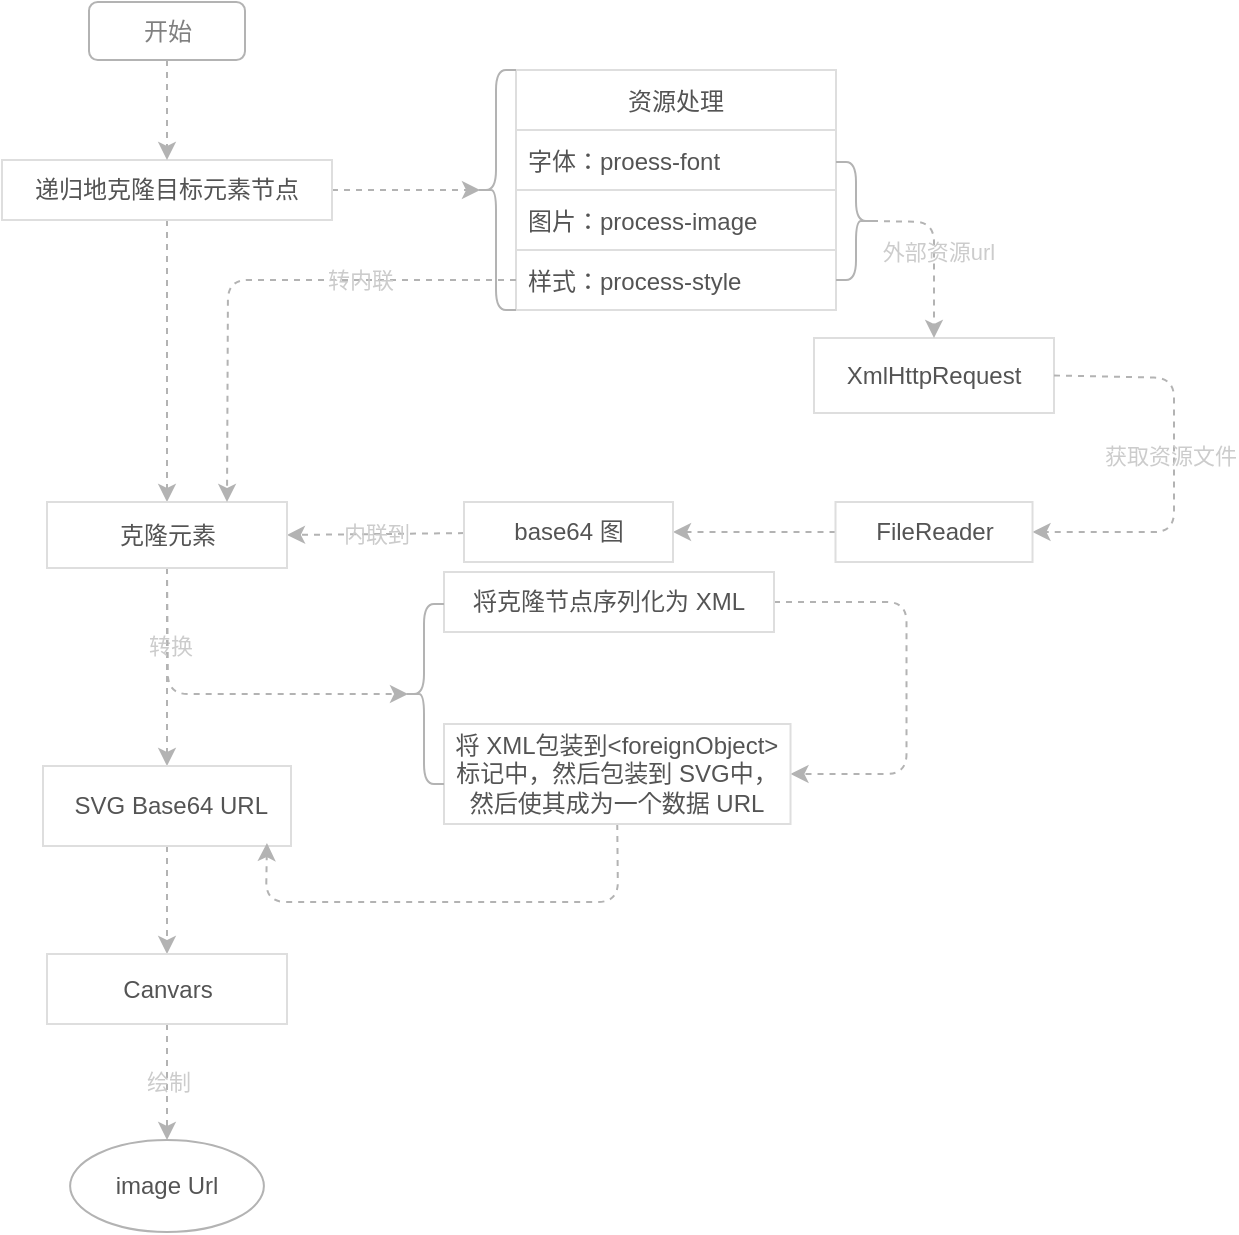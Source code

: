 <mxfile>
    <diagram id="GuzQfGuWI9vkjRt0VNdA" name="第 1 页">
        <mxGraphModel dx="982" dy="451" grid="0" gridSize="10" guides="1" tooltips="1" connect="1" arrows="1" fold="1" page="1" pageScale="1" pageWidth="1169" pageHeight="827" background="#FFFFFF" math="0" shadow="0">
            <root>
                <mxCell id="0"/>
                <mxCell id="1" parent="0"/>
                <mxCell id="82" style="edgeStyle=none;html=1;shadow=0;labelBackgroundColor=none;fontColor=#FF9999;strokeColor=#B3B3B3;entryX=0.1;entryY=0.5;entryDx=0;entryDy=0;entryPerimeter=0;dashed=1;" edge="1" parent="1" source="3" target="86">
                    <mxGeometry relative="1" as="geometry">
                        <mxPoint x="418" y="115" as="targetPoint"/>
                    </mxGeometry>
                </mxCell>
                <mxCell id="85" value="" style="edgeStyle=none;html=1;shadow=0;labelBackgroundColor=none;fontColor=#FF9999;strokeColor=#B3B3B3;dashed=1;" edge="1" parent="1" source="3" target="84">
                    <mxGeometry relative="1" as="geometry"/>
                </mxCell>
                <mxCell id="3" value="递归地克隆目标元素节点" style="rounded=0;whiteSpace=wrap;fillColor=#FFFFFF;strokeColor=#DEDEDE;fontColor=#545454;shadow=0;gradientColor=none;imageAspect=1;" parent="1" vertex="1">
                    <mxGeometry x="220" y="100" width="165" height="30" as="geometry"/>
                </mxCell>
                <mxCell id="28" value="" style="edgeStyle=none;html=1;strokeColor=#B3B3B3;entryX=0.5;entryY=0;entryDx=0;entryDy=0;shadow=0;exitX=0.5;exitY=1;exitDx=0;exitDy=0;dashed=1;" parent="1" source="84" target="15" edge="1">
                    <mxGeometry relative="1" as="geometry">
                        <mxPoint x="306" y="274" as="sourcePoint"/>
                    </mxGeometry>
                </mxCell>
                <mxCell id="108" value="转换" style="edgeLabel;html=1;align=center;verticalAlign=middle;resizable=0;points=[];fontColor=#CCCCCC;labelBackgroundColor=none;" vertex="1" connectable="0" parent="28">
                    <mxGeometry x="-0.22" y="1" relative="1" as="geometry">
                        <mxPoint as="offset"/>
                    </mxGeometry>
                </mxCell>
                <mxCell id="111" value="&lt;div style=&quot;color: rgb(212 , 212 , 212) ; font-family: &amp;#34;menlo&amp;#34; , &amp;#34;monaco&amp;#34; , &amp;#34;courier new&amp;#34; , monospace ; font-size: 12px ; line-height: 18px&quot;&gt;&lt;br&gt;&lt;/div&gt;" style="edgeStyle=none;html=1;shadow=0;labelBackgroundColor=none;fontColor=#FF9999;strokeColor=#B3B3B3;dashed=1;" edge="1" parent="1" source="15" target="110">
                    <mxGeometry relative="1" as="geometry"/>
                </mxCell>
                <mxCell id="113" style="edgeStyle=none;html=1;exitX=0.5;exitY=1;exitDx=0;exitDy=0;entryX=0.1;entryY=0.5;entryDx=0;entryDy=0;entryPerimeter=0;shadow=0;labelBackgroundColor=none;fontColor=#FF9999;strokeColor=#B3B3B3;dashed=1;" edge="1" parent="1" source="84" target="41">
                    <mxGeometry relative="1" as="geometry">
                        <Array as="points">
                            <mxPoint x="303" y="367"/>
                        </Array>
                    </mxGeometry>
                </mxCell>
                <mxCell id="15" value="&amp;nbsp;SVG Base64 URL" style="rounded=0;whiteSpace=wrap;fillColor=#FFFFFF;strokeColor=#DEDEDE;fontColor=#545454;html=1;shadow=0;" parent="1" vertex="1">
                    <mxGeometry x="240.5" y="403" width="124" height="40" as="geometry"/>
                </mxCell>
                <mxCell id="99" style="edgeStyle=none;html=1;exitX=1;exitY=0.5;exitDx=0;exitDy=0;shadow=0;labelBackgroundColor=none;fontColor=#FF9999;strokeColor=#B3B3B3;entryX=1;entryY=0.5;entryDx=0;entryDy=0;dashed=1;" edge="1" parent="1" source="38" target="39">
                    <mxGeometry relative="1" as="geometry">
                        <mxPoint x="672.25" y="414" as="targetPoint"/>
                        <Array as="points">
                            <mxPoint x="672.25" y="321"/>
                            <mxPoint x="672.25" y="355"/>
                            <mxPoint x="672.25" y="407"/>
                        </Array>
                    </mxGeometry>
                </mxCell>
                <mxCell id="38" value="将克隆节点序列化为 XML" style="rounded=0;whiteSpace=wrap;fillColor=#FFFFFF;strokeColor=#DEDEDE;fontColor=#545454;html=1;shadow=0;" parent="1" vertex="1">
                    <mxGeometry x="441" y="306" width="165" height="30" as="geometry"/>
                </mxCell>
                <mxCell id="114" style="edgeStyle=none;html=1;exitX=0.5;exitY=1;exitDx=0;exitDy=0;entryX=0.903;entryY=0.963;entryDx=0;entryDy=0;entryPerimeter=0;shadow=0;labelBackgroundColor=none;fontColor=#FF9999;strokeColor=#B3B3B3;dashed=1;" edge="1" parent="1" source="39" target="15">
                    <mxGeometry relative="1" as="geometry">
                        <Array as="points">
                            <mxPoint x="528" y="471"/>
                            <mxPoint x="352" y="471"/>
                        </Array>
                    </mxGeometry>
                </mxCell>
                <mxCell id="39" value="将 XML包装到&amp;lt;foreignObject&amp;gt;标记中，然后包装到 SVG中，然后使其成为一个数据 URL" style="rounded=0;whiteSpace=wrap;fillColor=#FFFFFF;strokeColor=#DEDEDE;fontColor=#545454;html=1;shadow=0;" parent="1" vertex="1">
                    <mxGeometry x="441" y="382" width="173.25" height="50" as="geometry"/>
                </mxCell>
                <mxCell id="41" value="" style="shape=curlyBracket;whiteSpace=wrap;html=1;rounded=1;shadow=0;fontFamily=Helvetica;fontSize=12;fontColor=#545454;strokeColor=#B3B3B3;fillColor=none;gradientColor=none;" parent="1" vertex="1">
                    <mxGeometry x="421" y="322" width="20" height="90" as="geometry"/>
                </mxCell>
                <mxCell id="44" value="XmlHttpRequest" style="rounded=0;whiteSpace=wrap;fillColor=#FFFFFF;strokeColor=#DEDEDE;fontColor=#545454;shadow=0;gradientColor=none;imageAspect=1;" parent="1" vertex="1">
                    <mxGeometry x="626" y="189" width="120" height="37.5" as="geometry"/>
                </mxCell>
                <mxCell id="75" value="" style="edgeStyle=none;html=1;shadow=0;labelBackgroundColor=none;fontColor=#808080;strokeColor=#B3B3B3;entryX=1;entryY=0.5;entryDx=0;entryDy=0;exitX=1;exitY=0.5;exitDx=0;exitDy=0;dashed=1;" edge="1" parent="1" source="44" target="54">
                    <mxGeometry relative="1" as="geometry">
                        <mxPoint x="759" y="209" as="sourcePoint"/>
                        <Array as="points">
                            <mxPoint x="806" y="209"/>
                            <mxPoint x="806" y="286"/>
                        </Array>
                    </mxGeometry>
                </mxCell>
                <mxCell id="76" value="&lt;span style=&quot;&quot;&gt;获取资源文件&lt;/span&gt;" style="edgeLabel;html=1;align=center;verticalAlign=middle;resizable=0;points=[];fontColor=#CCCCCC;labelBackgroundColor=none;" vertex="1" connectable="0" parent="75">
                    <mxGeometry x="-0.05" y="-2" relative="1" as="geometry">
                        <mxPoint as="offset"/>
                    </mxGeometry>
                </mxCell>
                <mxCell id="78" value="" style="edgeStyle=none;html=1;shadow=0;labelBackgroundColor=none;fontColor=#FF9999;strokeColor=#B3B3B3;dashed=1;" edge="1" parent="1" source="54" target="77">
                    <mxGeometry relative="1" as="geometry"/>
                </mxCell>
                <mxCell id="54" value=" FileReader " style="rounded=0;whiteSpace=wrap;fillColor=#FFFFFF;strokeColor=#DEDEDE;fontColor=#545454;shadow=0;gradientColor=none;imageAspect=1;" parent="1" vertex="1">
                    <mxGeometry x="636.75" y="271" width="98.5" height="30" as="geometry"/>
                </mxCell>
                <mxCell id="69" value="" style="group" vertex="1" connectable="0" parent="1">
                    <mxGeometry x="477" y="55" width="180" height="120" as="geometry"/>
                </mxCell>
                <mxCell id="6" value="资源处理" style="swimlane;fontStyle=0;childLayout=stackLayout;horizontal=1;startSize=30;horizontalStack=0;resizeParent=1;resizeParentMax=0;resizeLast=0;collapsible=1;marginBottom=0;fillColor=#FFFFFF;strokeColor=#DEDEDE;fontColor=#545454;shadow=0;" parent="69" vertex="1">
                    <mxGeometry width="160" height="120" as="geometry">
                        <mxRectangle width="60" height="30" as="alternateBounds"/>
                    </mxGeometry>
                </mxCell>
                <mxCell id="7" value="字体：proess-font" style="text;fillColor=#FFFFFF;align=left;verticalAlign=middle;spacingLeft=4;spacingRight=4;overflow=hidden;points=[[0,0.5],[1,0.5]];portConstraint=eastwest;rotatable=0;strokeColor=#DEDEDE;fontColor=#545454;shadow=0;" parent="6" vertex="1">
                    <mxGeometry y="30" width="160" height="30" as="geometry"/>
                </mxCell>
                <mxCell id="8" value="图片：process-image" style="text;fillColor=#FFFFFF;align=left;verticalAlign=middle;spacingLeft=4;spacingRight=4;overflow=hidden;points=[[0,0.5],[1,0.5]];portConstraint=eastwest;rotatable=0;strokeColor=#DEDEDE;fontColor=#545454;shadow=0;" parent="6" vertex="1">
                    <mxGeometry y="60" width="160" height="30" as="geometry"/>
                </mxCell>
                <mxCell id="9" value="样式：process-style" style="text;fillColor=#FFFFFF;align=left;verticalAlign=middle;spacingLeft=4;spacingRight=4;overflow=hidden;points=[[0,0.5],[1,0.5]];portConstraint=eastwest;rotatable=0;strokeColor=#DEDEDE;fontColor=#545454;shadow=0;" parent="6" vertex="1">
                    <mxGeometry y="90" width="160" height="30" as="geometry"/>
                </mxCell>
                <mxCell id="37" value="" style="shape=curlyBracket;whiteSpace=wrap;html=1;rounded=1;flipH=1;shadow=0;fontFamily=Helvetica;fontSize=12;fontColor=#545454;strokeColor=#B3B3B3;fillColor=none;gradientColor=none;" parent="69" vertex="1">
                    <mxGeometry x="160" y="46" width="20" height="59" as="geometry"/>
                </mxCell>
                <mxCell id="71" value="&lt;span style=&quot;color: rgba(0 , 0 , 0 , 0) ; font-family: monospace ; font-size: 0px&quot;&gt;%3CmxGraphModel%3E%3Croot%3E%3CmxCell%20id%3D%220%22%2F%3E%3CmxCell%20id%3D%221%22%20parent%3D%220%22%2F%3E%3CmxCell%20id%3D%222%22%20value%3D%22%26lt%3Bspan%20style%3D%26quot%3B%26quot%3B%26gt%3B%E8%8E%B7%E5%8F%96%E8%B5%84%E6%BA%90%E6%96%87%E4%BB%B6%26lt%3B%2Fspan%26gt%3B%22%20style%3D%22edgeLabel%3Bhtml%3D1%3Balign%3Dcenter%3BverticalAlign%3Dmiddle%3Bresizable%3D0%3Bpoints%3D%5B%5D%3BfontColor%3D%23FF9999%3BlabelBackgroundColor%3Dnone%3B%22%20vertex%3D%221%22%20connectable%3D%220%22%20parent%3D%221%22%3E%3CmxGeometry%20x%3D%22930%22%20y%3D%22293%22%20as%3D%22geometry%22%2F%3E%3C%2FmxCell%3E%3C%2Froot%3E%3C%2FmxGraphModel%3E&lt;/span&gt;" style="edgeStyle=none;html=1;exitX=0.1;exitY=0.5;exitDx=0;exitDy=0;exitPerimeter=0;entryX=0.5;entryY=0;entryDx=0;entryDy=0;shadow=0;labelBackgroundColor=none;strokeColor=#B3B3B3;dashed=1;" edge="1" parent="1" source="37" target="44">
                    <mxGeometry relative="1" as="geometry">
                        <Array as="points">
                            <mxPoint x="686" y="131"/>
                        </Array>
                    </mxGeometry>
                </mxCell>
                <mxCell id="79" value="&lt;span style=&quot;color: rgba(0 , 0 , 0 , 0) ; font-family: monospace ; font-size: 0px&quot;&gt;%3CmxGraphModel%3E%3Croot%3E%3CmxCell%20id%3D%220%22%2F%3E%3CmxCell%20id%3D%221%22%20parent%3D%220%22%2F%3E%3CmxCell%20id%3D%222%22%20value%3D%22%26lt%3Bspan%20style%3D%26quot%3B%26quot%3B%26gt%3B%E8%8E%B7%E5%8F%96%E8%B5%84%E6%BA%90%E6%96%87%E4%BB%B6%26lt%3B%2Fspan%26gt%3B%22%20style%3D%22edgeLabel%3Bhtml%3D1%3Balign%3Dcenter%3BverticalAlign%3Dmiddle%3Bresizable%3D0%3Bpoints%3D%5B%5D%3BfontColor%3D%23FF9999%3BlabelBackgroundColor%3Dnone%3B%22%20vertex%3D%221%22%20connectable%3D%220%22%20parent%3D%221%22%3E%3CmxGeometry%20x%3D%22930%22%20y%3D%22293%22%20as%3D%22geometry%22%2F%3E%3C%2FmxCell%3E%3C%2Froot%3E%3C%2FmxGraphModel%3E&lt;/span&gt;" style="edgeLabel;html=1;align=center;verticalAlign=middle;resizable=0;points=[];fontColor=#FF9999;" vertex="1" connectable="0" parent="71">
                    <mxGeometry x="-0.133" y="-1" relative="1" as="geometry">
                        <mxPoint as="offset"/>
                    </mxGeometry>
                </mxCell>
                <mxCell id="80" value="&lt;span style=&quot;color: rgba(0 , 0 , 0 , 0) ; font-family: monospace ; font-size: 0px&quot;&gt;ww%3CmxGraphModel%3E%3Croot%3E%3CmxCell%20id%3D%220%22%2F%3E%3CmxCell%20id%3D%221%22%20parent%3D%220%22%2F%3E%3CmxCell%20id%3D%222%22%20value%3D%22%26lt%3Bspan%20style%3D%26quot%3B%26quot%3B%26gt%3B%E8%8E%B7%E5%8F%96%E8%B5%84%E6%BA%90%E6%96%87%E4%BB%B6%26lt%3B%2Fspan%26gt%3B%22%20style%3D%22edgeLabel%3Bhtml%3D1%3Balign%3Dcenter%3BverticalAlign%3Dmiddle%3Bresizable%3D0%3Bpoints%3D%5B%5D%3BfontColor%3D%23FF9999%3BlabelBackgroundColor%3Dnone%3B%22%20vertex%3D%221%22%20connectable%3D%220%22%20parent%3D%221%22%3E%3CmxGeometry%20x%3D%22930%22%20y%3D%22293%22%20as%3D%22geometry%22%2F%3E%3C%2FmxCell%3E%3C%2Froot%3E%3C%2FmxGraphModel%3&lt;/span&gt;" style="edgeLabel;html=1;align=center;verticalAlign=middle;resizable=0;points=[];fontColor=#FF9999;" vertex="1" connectable="0" parent="71">
                    <mxGeometry x="-0.121" relative="1" as="geometry">
                        <mxPoint as="offset"/>
                    </mxGeometry>
                </mxCell>
                <mxCell id="81" value="外部资源url" style="edgeLabel;html=1;align=center;verticalAlign=middle;resizable=0;points=[];fontColor=#CCCCCC;labelBackgroundColor=none;" vertex="1" connectable="0" parent="71">
                    <mxGeometry x="0.017" y="2" relative="1" as="geometry">
                        <mxPoint as="offset"/>
                    </mxGeometry>
                </mxCell>
                <mxCell id="73" style="edgeStyle=none;html=1;exitX=0.5;exitY=1;exitDx=0;exitDy=0;entryX=0.5;entryY=0;entryDx=0;entryDy=0;shadow=0;labelBackgroundColor=none;fontColor=#808080;strokeColor=#B3B3B3;dashed=1;" edge="1" parent="1" source="72" target="3">
                    <mxGeometry relative="1" as="geometry"/>
                </mxCell>
                <mxCell id="72" value="开始" style="rounded=1;whiteSpace=wrap;html=1;strokeColor=#B3B3B3;fillColor=none;fontColor=#808080;" vertex="1" parent="1">
                    <mxGeometry x="263.5" y="21" width="78" height="29" as="geometry"/>
                </mxCell>
                <mxCell id="88" value="&lt;font color=&quot;#cccccc&quot;&gt;内联到&lt;/font&gt;" style="edgeStyle=none;html=1;shadow=0;labelBackgroundColor=none;fontColor=#FF9999;strokeColor=#B3B3B3;entryX=1;entryY=0.5;entryDx=0;entryDy=0;dashed=1;" edge="1" parent="1" source="77" target="84">
                    <mxGeometry relative="1" as="geometry">
                        <mxPoint x="424" y="286" as="targetPoint"/>
                    </mxGeometry>
                </mxCell>
                <mxCell id="77" value="base64 图" style="rounded=0;whiteSpace=wrap;fillColor=#FFFFFF;strokeColor=#DEDEDE;fontColor=#545454;shadow=0;gradientColor=none;imageAspect=1;" vertex="1" parent="1">
                    <mxGeometry x="451" y="271" width="104.5" height="30" as="geometry"/>
                </mxCell>
                <mxCell id="84" value="克隆元素" style="whiteSpace=wrap;html=1;fillColor=#FFFFFF;strokeColor=#DEDEDE;fontColor=#545454;rounded=0;shadow=0;gradientColor=none;" vertex="1" parent="1">
                    <mxGeometry x="242.5" y="271" width="120" height="33" as="geometry"/>
                </mxCell>
                <mxCell id="86" value="" style="shape=curlyBracket;whiteSpace=wrap;html=1;rounded=1;labelBackgroundColor=none;fontColor=#FF9999;strokeColor=#B3B3B3;fillColor=none;" vertex="1" parent="1">
                    <mxGeometry x="457" y="55" width="20" height="120" as="geometry"/>
                </mxCell>
                <mxCell id="101" style="edgeStyle=none;html=1;shadow=0;labelBackgroundColor=none;fontColor=#FF9999;strokeColor=#B3B3B3;entryX=0.75;entryY=0;entryDx=0;entryDy=0;dashed=1;" edge="1" parent="1" source="9" target="84">
                    <mxGeometry relative="1" as="geometry">
                        <mxPoint x="305.447" y="270.25" as="targetPoint"/>
                        <Array as="points">
                            <mxPoint x="333" y="160"/>
                        </Array>
                    </mxGeometry>
                </mxCell>
                <mxCell id="102" value="转内联" style="edgeLabel;html=1;align=center;verticalAlign=middle;resizable=0;points=[];fontColor=#CCCCCC;labelBackgroundColor=none;" vertex="1" connectable="0" parent="101">
                    <mxGeometry x="-0.387" relative="1" as="geometry">
                        <mxPoint as="offset"/>
                    </mxGeometry>
                </mxCell>
                <mxCell id="119" value="&lt;font color=&quot;#cccccc&quot;&gt;绘制&lt;/font&gt;" style="edgeStyle=none;html=1;shadow=0;dashed=1;labelBackgroundColor=none;fontColor=#FF9999;strokeColor=#B3B3B3;" edge="1" parent="1" source="110" target="125">
                    <mxGeometry relative="1" as="geometry">
                        <mxPoint x="477.447" y="533.5" as="targetPoint"/>
                    </mxGeometry>
                </mxCell>
                <mxCell id="110" value="Canvars" style="whiteSpace=wrap;html=1;fillColor=#FFFFFF;strokeColor=#DEDEDE;fontColor=#545454;rounded=0;shadow=0;" vertex="1" parent="1">
                    <mxGeometry x="242.5" y="497" width="120" height="35" as="geometry"/>
                </mxCell>
                <mxCell id="125" value="&lt;font color=&quot;#545454&quot; face=&quot;helvetica&quot;&gt;image Url&lt;/font&gt;" style="ellipse;whiteSpace=wrap;html=1;labelBackgroundColor=none;fontColor=#FF9999;strokeColor=#B3B3B3;fillColor=none;" vertex="1" parent="1">
                    <mxGeometry x="254.06" y="590" width="96.89" height="46" as="geometry"/>
                </mxCell>
            </root>
        </mxGraphModel>
    </diagram>
</mxfile>